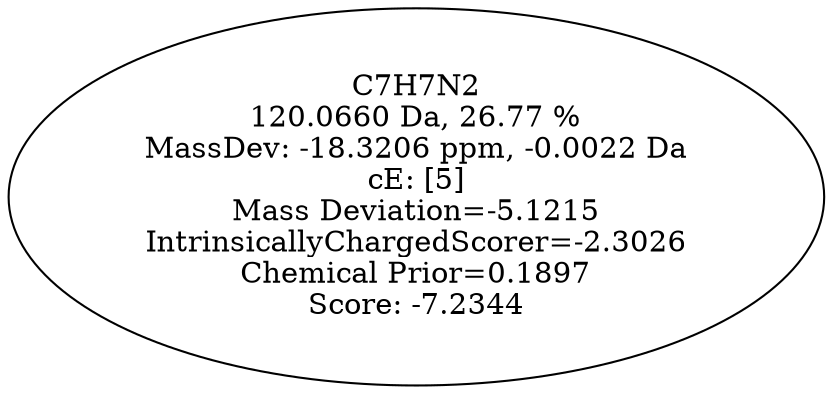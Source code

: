 strict digraph {
v1 [label="C7H7N2\n120.0660 Da, 26.77 %\nMassDev: -18.3206 ppm, -0.0022 Da\ncE: [5]\nMass Deviation=-5.1215\nIntrinsicallyChargedScorer=-2.3026\nChemical Prior=0.1897\nScore: -7.2344"];
}